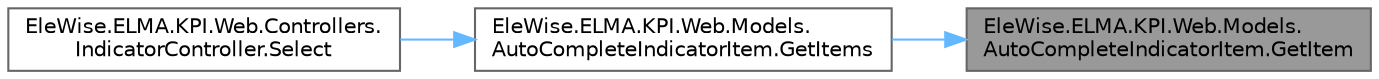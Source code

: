 digraph "EleWise.ELMA.KPI.Web.Models.AutoCompleteIndicatorItem.GetItem"
{
 // LATEX_PDF_SIZE
  bgcolor="transparent";
  edge [fontname=Helvetica,fontsize=10,labelfontname=Helvetica,labelfontsize=10];
  node [fontname=Helvetica,fontsize=10,shape=box,height=0.2,width=0.4];
  rankdir="RL";
  Node1 [id="Node000001",label="EleWise.ELMA.KPI.Web.Models.\lAutoCompleteIndicatorItem.GetItem",height=0.2,width=0.4,color="gray40", fillcolor="grey60", style="filled", fontcolor="black",tooltip=" "];
  Node1 -> Node2 [id="edge1_Node000001_Node000002",dir="back",color="steelblue1",style="solid",tooltip=" "];
  Node2 [id="Node000002",label="EleWise.ELMA.KPI.Web.Models.\lAutoCompleteIndicatorItem.GetItems",height=0.2,width=0.4,color="grey40", fillcolor="white", style="filled",URL="$class_ele_wise_1_1_e_l_m_a_1_1_k_p_i_1_1_web_1_1_models_1_1_auto_complete_indicator_item.html#a33b96552a2e77b0c6d8c15000844ac9f",tooltip=" "];
  Node2 -> Node3 [id="edge2_Node000002_Node000003",dir="back",color="steelblue1",style="solid",tooltip=" "];
  Node3 [id="Node000003",label="EleWise.ELMA.KPI.Web.Controllers.\lIndicatorController.Select",height=0.2,width=0.4,color="grey40", fillcolor="white", style="filled",URL="$class_ele_wise_1_1_e_l_m_a_1_1_k_p_i_1_1_web_1_1_controllers_1_1_indicator_controller.html#a487310e81f7a237848f6c638ef04bd5c",tooltip="Выбрать сущности и возвратить в формате {Value: __ , Text: __ , ViewText: __ } для отображения в comb..."];
}
